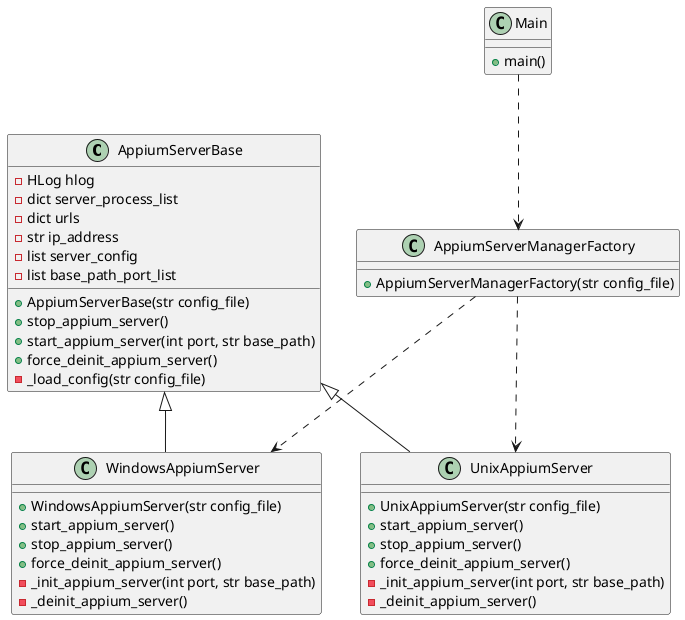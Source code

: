 @startuml
class AppiumServerBase {
    - HLog hlog
    - dict server_process_list
    - dict urls
    - str ip_address
    - list server_config
    - list base_path_port_list
    + AppiumServerBase(str config_file)
    + stop_appium_server()
    + start_appium_server(int port, str base_path)
    + force_deinit_appium_server()
    - _load_config(str config_file)
}

class WindowsAppiumServer {
    + WindowsAppiumServer(str config_file)
    + start_appium_server()
    + stop_appium_server()
    + force_deinit_appium_server()
    - _init_appium_server(int port, str base_path)
    - _deinit_appium_server()
}

class UnixAppiumServer {
    + UnixAppiumServer(str config_file)
    + start_appium_server()
    + stop_appium_server()
    + force_deinit_appium_server()
    - _init_appium_server(int port, str base_path)
    - _deinit_appium_server()
}

class AppiumServerManagerFactory {
    + AppiumServerManagerFactory(str config_file)
}

class Main {
    + main()
}

AppiumServerBase <|-- WindowsAppiumServer
AppiumServerBase <|-- UnixAppiumServer
AppiumServerManagerFactory ..> WindowsAppiumServer
AppiumServerManagerFactory ..> UnixAppiumServer
Main ..> AppiumServerManagerFactory
@enduml